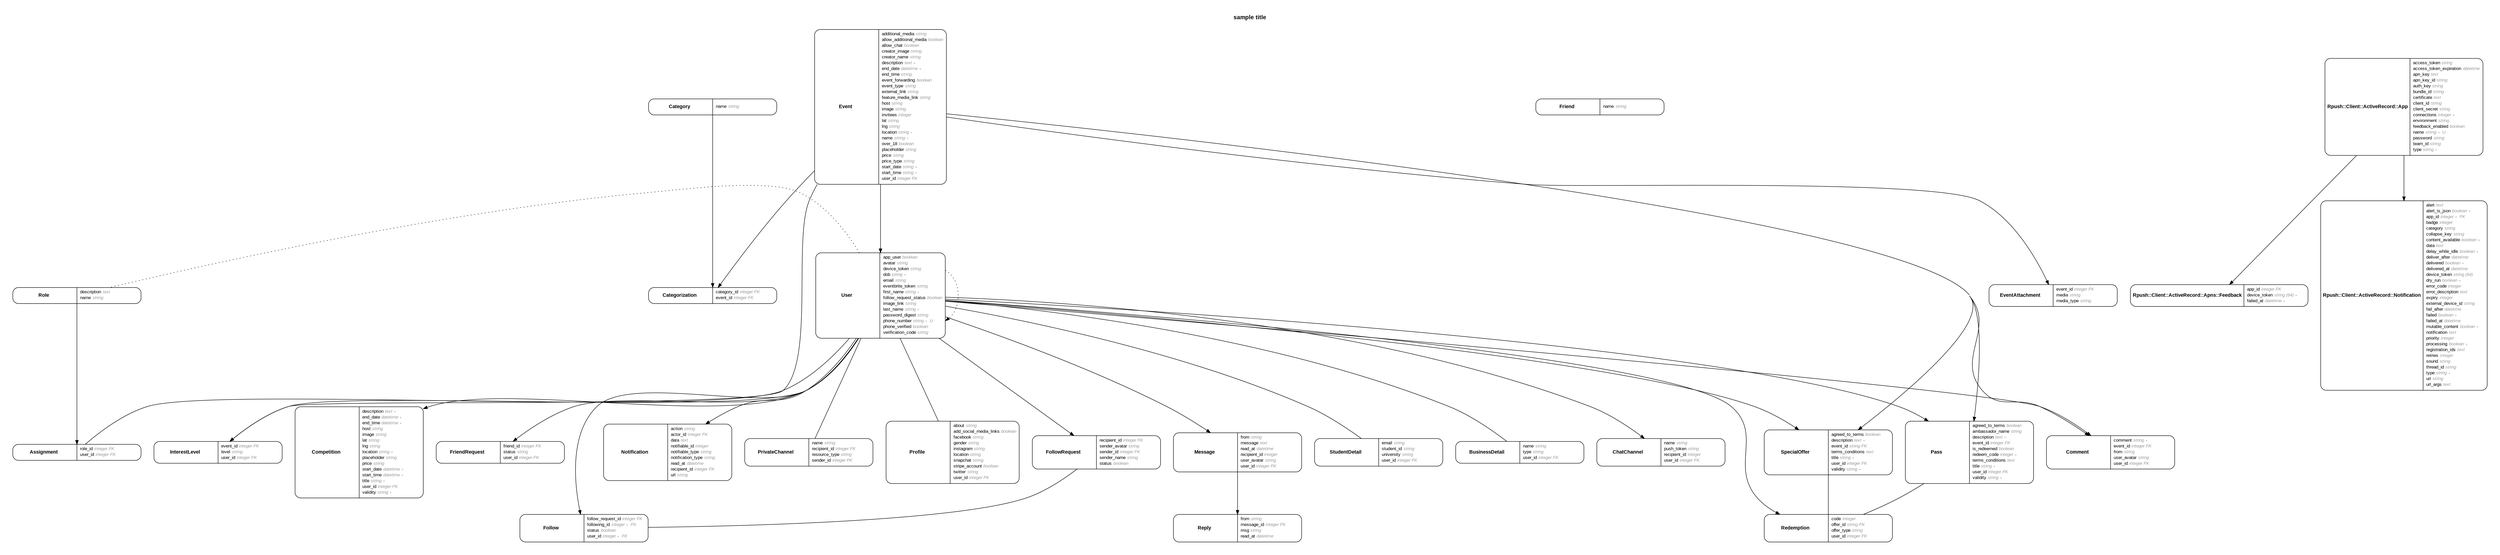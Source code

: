 digraph MygoAdmin {
rankdir = "LR";
ranksep = "0.5";
nodesep = "0.4";
pad = "0.4,0.4";
margin = "0,0";
concentrate = "true";
labelloc = "t";
fontsize = "13";
fontname = "Arial Bold";
splines = "spline";
node[ shape  =  "Mrecord" , fontsize  =  "10" , fontname  =  "Arial" , margin  =  "0.07,0.05" , penwidth  =  "1.0"];
edge[ fontname  =  "Arial" , fontsize  =  "7" , dir  =  "both" , arrowsize  =  "0.9" , penwidth  =  "1.0" , labelangle  =  "32" , labeldistance  =  "1.8"];
rankdir = "TB";
label = "sample title\n\n";
splines = "spline";
m_Assignment [label = <<table border="0" align="center" cellspacing="0.5" cellpadding="0" width="134">
  <tr><td align="center" valign="bottom" width="130"><font face="Arial Bold" point-size="11">Assignment</font></td></tr>
</table>
|
<table border="0" align="left" cellspacing="2" cellpadding="0" width="134">
  <tr><td align="left" width="130" port="role_id">role_id <font face="Arial Italic" color="grey60">integer FK</font></td></tr>
  <tr><td align="left" width="130" port="user_id">user_id <font face="Arial Italic" color="grey60">integer FK</font></td></tr>
</table>
>];
m_BusinessDetail [label = <<table border="0" align="center" cellspacing="0.5" cellpadding="0" width="134">
  <tr><td align="center" valign="bottom" width="130"><font face="Arial Bold" point-size="11">BusinessDetail</font></td></tr>
</table>
|
<table border="0" align="left" cellspacing="2" cellpadding="0" width="134">
  <tr><td align="left" width="130" port="name">name <font face="Arial Italic" color="grey60">string</font></td></tr>
  <tr><td align="left" width="130" port="type">type <font face="Arial Italic" color="grey60">string</font></td></tr>
  <tr><td align="left" width="130" port="user_id">user_id <font face="Arial Italic" color="grey60">integer FK</font></td></tr>
</table>
>];
m_Categorization [label = <<table border="0" align="center" cellspacing="0.5" cellpadding="0" width="134">
  <tr><td align="center" valign="bottom" width="130"><font face="Arial Bold" point-size="11">Categorization</font></td></tr>
</table>
|
<table border="0" align="left" cellspacing="2" cellpadding="0" width="134">
  <tr><td align="left" width="130" port="category_id">category_id <font face="Arial Italic" color="grey60">integer FK</font></td></tr>
  <tr><td align="left" width="130" port="event_id">event_id <font face="Arial Italic" color="grey60">integer FK</font></td></tr>
</table>
>];
m_Category [label = <<table border="0" align="center" cellspacing="0.5" cellpadding="0" width="134">
  <tr><td align="center" valign="bottom" width="130"><font face="Arial Bold" point-size="11">Category</font></td></tr>
</table>
|
<table border="0" align="left" cellspacing="2" cellpadding="0" width="134">
  <tr><td align="left" width="130" port="name">name <font face="Arial Italic" color="grey60">string</font></td></tr>
</table>
>];
m_ChatChannel [label = <<table border="0" align="center" cellspacing="0.5" cellpadding="0" width="134">
  <tr><td align="center" valign="bottom" width="130"><font face="Arial Bold" point-size="11">ChatChannel</font></td></tr>
</table>
|
<table border="0" align="left" cellspacing="2" cellpadding="0" width="134">
  <tr><td align="left" width="130" port="name">name <font face="Arial Italic" color="grey60">string</font></td></tr>
  <tr><td align="left" width="130" port="push_token">push_token <font face="Arial Italic" color="grey60">string</font></td></tr>
  <tr><td align="left" width="130" port="recipient_id">recipient_id <font face="Arial Italic" color="grey60">integer</font></td></tr>
  <tr><td align="left" width="130" port="user_id">user_id <font face="Arial Italic" color="grey60">integer FK</font></td></tr>
</table>
>];
m_Comment [label = <<table border="0" align="center" cellspacing="0.5" cellpadding="0" width="134">
  <tr><td align="center" valign="bottom" width="130"><font face="Arial Bold" point-size="11">Comment</font></td></tr>
</table>
|
<table border="0" align="left" cellspacing="2" cellpadding="0" width="134">
  <tr><td align="left" width="130" port="comment">comment <font face="Arial Italic" color="grey60">string ∗</font></td></tr>
  <tr><td align="left" width="130" port="event_id">event_id <font face="Arial Italic" color="grey60">integer FK</font></td></tr>
  <tr><td align="left" width="130" port="from">from <font face="Arial Italic" color="grey60">string</font></td></tr>
  <tr><td align="left" width="130" port="user_avatar">user_avatar <font face="Arial Italic" color="grey60">string</font></td></tr>
  <tr><td align="left" width="130" port="user_id">user_id <font face="Arial Italic" color="grey60">integer FK</font></td></tr>
</table>
>];
m_Competition [label = <<table border="0" align="center" cellspacing="0.5" cellpadding="0" width="134">
  <tr><td align="center" valign="bottom" width="130"><font face="Arial Bold" point-size="11">Competition</font></td></tr>
</table>
|
<table border="0" align="left" cellspacing="2" cellpadding="0" width="134">
  <tr><td align="left" width="130" port="description">description <font face="Arial Italic" color="grey60">text ∗</font></td></tr>
  <tr><td align="left" width="130" port="end_date">end_date <font face="Arial Italic" color="grey60">datetime ∗</font></td></tr>
  <tr><td align="left" width="130" port="end_time">end_time <font face="Arial Italic" color="grey60">datetime ∗</font></td></tr>
  <tr><td align="left" width="130" port="host">host <font face="Arial Italic" color="grey60">string</font></td></tr>
  <tr><td align="left" width="130" port="image">image <font face="Arial Italic" color="grey60">string</font></td></tr>
  <tr><td align="left" width="130" port="lat">lat <font face="Arial Italic" color="grey60">string</font></td></tr>
  <tr><td align="left" width="130" port="lng">lng <font face="Arial Italic" color="grey60">string</font></td></tr>
  <tr><td align="left" width="130" port="location">location <font face="Arial Italic" color="grey60">string ∗</font></td></tr>
  <tr><td align="left" width="130" port="placeholder">placeholder <font face="Arial Italic" color="grey60">string</font></td></tr>
  <tr><td align="left" width="130" port="price">price <font face="Arial Italic" color="grey60">string</font></td></tr>
  <tr><td align="left" width="130" port="start_date">start_date <font face="Arial Italic" color="grey60">datetime ∗</font></td></tr>
  <tr><td align="left" width="130" port="start_time">start_time <font face="Arial Italic" color="grey60">datetime ∗</font></td></tr>
  <tr><td align="left" width="130" port="title">title <font face="Arial Italic" color="grey60">string ∗</font></td></tr>
  <tr><td align="left" width="130" port="user_id">user_id <font face="Arial Italic" color="grey60">integer FK</font></td></tr>
  <tr><td align="left" width="130" port="validity">validity <font face="Arial Italic" color="grey60">string ∗</font></td></tr>
</table>
>];
m_Event [label = <<table border="0" align="center" cellspacing="0.5" cellpadding="0" width="134">
  <tr><td align="center" valign="bottom" width="130"><font face="Arial Bold" point-size="11">Event</font></td></tr>
</table>
|
<table border="0" align="left" cellspacing="2" cellpadding="0" width="134">
  <tr><td align="left" width="130" port="additional_media">additional_media <font face="Arial Italic" color="grey60">string</font></td></tr>
  <tr><td align="left" width="130" port="allow_additional_media">allow_additional_media <font face="Arial Italic" color="grey60">boolean</font></td></tr>
  <tr><td align="left" width="130" port="allow_chat">allow_chat <font face="Arial Italic" color="grey60">boolean</font></td></tr>
  <tr><td align="left" width="130" port="creator_image">creator_image <font face="Arial Italic" color="grey60">string</font></td></tr>
  <tr><td align="left" width="130" port="creator_name">creator_name <font face="Arial Italic" color="grey60">string</font></td></tr>
  <tr><td align="left" width="130" port="description">description <font face="Arial Italic" color="grey60">text ∗</font></td></tr>
  <tr><td align="left" width="130" port="end_date">end_date <font face="Arial Italic" color="grey60">datetime ∗</font></td></tr>
  <tr><td align="left" width="130" port="end_time">end_time <font face="Arial Italic" color="grey60">string</font></td></tr>
  <tr><td align="left" width="130" port="event_forwarding">event_forwarding <font face="Arial Italic" color="grey60">boolean</font></td></tr>
  <tr><td align="left" width="130" port="event_type">event_type <font face="Arial Italic" color="grey60">string</font></td></tr>
  <tr><td align="left" width="130" port="external_link">external_link <font face="Arial Italic" color="grey60">string</font></td></tr>
  <tr><td align="left" width="130" port="feature_media_link">feature_media_link <font face="Arial Italic" color="grey60">string</font></td></tr>
  <tr><td align="left" width="130" port="host">host <font face="Arial Italic" color="grey60">string</font></td></tr>
  <tr><td align="left" width="130" port="image">image <font face="Arial Italic" color="grey60">string</font></td></tr>
  <tr><td align="left" width="130" port="invitees">invitees <font face="Arial Italic" color="grey60">integer</font></td></tr>
  <tr><td align="left" width="130" port="lat">lat <font face="Arial Italic" color="grey60">string</font></td></tr>
  <tr><td align="left" width="130" port="lng">lng <font face="Arial Italic" color="grey60">string</font></td></tr>
  <tr><td align="left" width="130" port="location">location <font face="Arial Italic" color="grey60">string ∗</font></td></tr>
  <tr><td align="left" width="130" port="name">name <font face="Arial Italic" color="grey60">string ∗</font></td></tr>
  <tr><td align="left" width="130" port="over_18">over_18 <font face="Arial Italic" color="grey60">boolean</font></td></tr>
  <tr><td align="left" width="130" port="placeholder">placeholder <font face="Arial Italic" color="grey60">string</font></td></tr>
  <tr><td align="left" width="130" port="price">price <font face="Arial Italic" color="grey60">string</font></td></tr>
  <tr><td align="left" width="130" port="price_type">price_type <font face="Arial Italic" color="grey60">string</font></td></tr>
  <tr><td align="left" width="130" port="start_date">start_date <font face="Arial Italic" color="grey60">string ∗</font></td></tr>
  <tr><td align="left" width="130" port="start_time">start_time <font face="Arial Italic" color="grey60">string ∗</font></td></tr>
  <tr><td align="left" width="130" port="user_id">user_id <font face="Arial Italic" color="grey60">integer FK</font></td></tr>
</table>
>];
m_EventAttachment [label = <<table border="0" align="center" cellspacing="0.5" cellpadding="0" width="134">
  <tr><td align="center" valign="bottom" width="130"><font face="Arial Bold" point-size="11">EventAttachment</font></td></tr>
</table>
|
<table border="0" align="left" cellspacing="2" cellpadding="0" width="134">
  <tr><td align="left" width="130" port="event_id">event_id <font face="Arial Italic" color="grey60">integer FK</font></td></tr>
  <tr><td align="left" width="130" port="media">media <font face="Arial Italic" color="grey60">string</font></td></tr>
  <tr><td align="left" width="130" port="media_type">media_type <font face="Arial Italic" color="grey60">string</font></td></tr>
</table>
>];
m_Follow [label = <<table border="0" align="center" cellspacing="0.5" cellpadding="0" width="134">
  <tr><td align="center" valign="bottom" width="130"><font face="Arial Bold" point-size="11">Follow</font></td></tr>
</table>
|
<table border="0" align="left" cellspacing="2" cellpadding="0" width="134">
  <tr><td align="left" width="130" port="follow_request_id">follow_request_id <font face="Arial Italic" color="grey60">integer FK</font></td></tr>
  <tr><td align="left" width="130" port="following_id">following_id <font face="Arial Italic" color="grey60">integer ∗ FK</font></td></tr>
  <tr><td align="left" width="130" port="status">status <font face="Arial Italic" color="grey60">boolean</font></td></tr>
  <tr><td align="left" width="130" port="user_id">user_id <font face="Arial Italic" color="grey60">integer ∗ FK</font></td></tr>
</table>
>];
m_FollowRequest [label = <<table border="0" align="center" cellspacing="0.5" cellpadding="0" width="134">
  <tr><td align="center" valign="bottom" width="130"><font face="Arial Bold" point-size="11">FollowRequest</font></td></tr>
</table>
|
<table border="0" align="left" cellspacing="2" cellpadding="0" width="134">
  <tr><td align="left" width="130" port="recipient_id">recipient_id <font face="Arial Italic" color="grey60">integer FK</font></td></tr>
  <tr><td align="left" width="130" port="sender_avatar">sender_avatar <font face="Arial Italic" color="grey60">string</font></td></tr>
  <tr><td align="left" width="130" port="sender_id">sender_id <font face="Arial Italic" color="grey60">integer FK</font></td></tr>
  <tr><td align="left" width="130" port="sender_name">sender_name <font face="Arial Italic" color="grey60">string</font></td></tr>
  <tr><td align="left" width="130" port="status">status <font face="Arial Italic" color="grey60">boolean</font></td></tr>
</table>
>];
m_Friend [label = <<table border="0" align="center" cellspacing="0.5" cellpadding="0" width="134">
  <tr><td align="center" valign="bottom" width="130"><font face="Arial Bold" point-size="11">Friend</font></td></tr>
</table>
|
<table border="0" align="left" cellspacing="2" cellpadding="0" width="134">
  <tr><td align="left" width="130" port="name">name <font face="Arial Italic" color="grey60">string</font></td></tr>
</table>
>];
m_FriendRequest [label = <<table border="0" align="center" cellspacing="0.5" cellpadding="0" width="134">
  <tr><td align="center" valign="bottom" width="130"><font face="Arial Bold" point-size="11">FriendRequest</font></td></tr>
</table>
|
<table border="0" align="left" cellspacing="2" cellpadding="0" width="134">
  <tr><td align="left" width="130" port="friend_id">friend_id <font face="Arial Italic" color="grey60">integer FK</font></td></tr>
  <tr><td align="left" width="130" port="status">status <font face="Arial Italic" color="grey60">string</font></td></tr>
  <tr><td align="left" width="130" port="user_id">user_id <font face="Arial Italic" color="grey60">integer FK</font></td></tr>
</table>
>];
m_InterestLevel [label = <<table border="0" align="center" cellspacing="0.5" cellpadding="0" width="134">
  <tr><td align="center" valign="bottom" width="130"><font face="Arial Bold" point-size="11">InterestLevel</font></td></tr>
</table>
|
<table border="0" align="left" cellspacing="2" cellpadding="0" width="134">
  <tr><td align="left" width="130" port="event_id">event_id <font face="Arial Italic" color="grey60">integer FK</font></td></tr>
  <tr><td align="left" width="130" port="level">level <font face="Arial Italic" color="grey60">string</font></td></tr>
  <tr><td align="left" width="130" port="user_id">user_id <font face="Arial Italic" color="grey60">integer FK</font></td></tr>
</table>
>];
m_Message [label = <<table border="0" align="center" cellspacing="0.5" cellpadding="0" width="134">
  <tr><td align="center" valign="bottom" width="130"><font face="Arial Bold" point-size="11">Message</font></td></tr>
</table>
|
<table border="0" align="left" cellspacing="2" cellpadding="0" width="134">
  <tr><td align="left" width="130" port="from">from <font face="Arial Italic" color="grey60">string</font></td></tr>
  <tr><td align="left" width="130" port="message">message <font face="Arial Italic" color="grey60">text</font></td></tr>
  <tr><td align="left" width="130" port="read_at">read_at <font face="Arial Italic" color="grey60">datetime</font></td></tr>
  <tr><td align="left" width="130" port="recipient_id">recipient_id <font face="Arial Italic" color="grey60">integer</font></td></tr>
  <tr><td align="left" width="130" port="user_avatar">user_avatar <font face="Arial Italic" color="grey60">string</font></td></tr>
  <tr><td align="left" width="130" port="user_id">user_id <font face="Arial Italic" color="grey60">integer FK</font></td></tr>
</table>
>];
m_Notification [label = <<table border="0" align="center" cellspacing="0.5" cellpadding="0" width="134">
  <tr><td align="center" valign="bottom" width="130"><font face="Arial Bold" point-size="11">Notification</font></td></tr>
</table>
|
<table border="0" align="left" cellspacing="2" cellpadding="0" width="134">
  <tr><td align="left" width="130" port="action">action <font face="Arial Italic" color="grey60">string</font></td></tr>
  <tr><td align="left" width="130" port="actor_id">actor_id <font face="Arial Italic" color="grey60">integer FK</font></td></tr>
  <tr><td align="left" width="130" port="data">data <font face="Arial Italic" color="grey60">text</font></td></tr>
  <tr><td align="left" width="130" port="notifiable_id">notifiable_id <font face="Arial Italic" color="grey60">integer</font></td></tr>
  <tr><td align="left" width="130" port="notifiable_type">notifiable_type <font face="Arial Italic" color="grey60">string</font></td></tr>
  <tr><td align="left" width="130" port="notification_type">notification_type <font face="Arial Italic" color="grey60">string</font></td></tr>
  <tr><td align="left" width="130" port="read_at">read_at <font face="Arial Italic" color="grey60">datetime</font></td></tr>
  <tr><td align="left" width="130" port="recipient_id">recipient_id <font face="Arial Italic" color="grey60">integer FK</font></td></tr>
  <tr><td align="left" width="130" port="url">url <font face="Arial Italic" color="grey60">string</font></td></tr>
</table>
>];
m_Pass [label = <<table border="0" align="center" cellspacing="0.5" cellpadding="0" width="134">
  <tr><td align="center" valign="bottom" width="130"><font face="Arial Bold" point-size="11">Pass</font></td></tr>
</table>
|
<table border="0" align="left" cellspacing="2" cellpadding="0" width="134">
  <tr><td align="left" width="130" port="agreed_to_terms">agreed_to_terms <font face="Arial Italic" color="grey60">boolean</font></td></tr>
  <tr><td align="left" width="130" port="ambassador_name">ambassador_name <font face="Arial Italic" color="grey60">string</font></td></tr>
  <tr><td align="left" width="130" port="description">description <font face="Arial Italic" color="grey60">text ∗</font></td></tr>
  <tr><td align="left" width="130" port="event_id">event_id <font face="Arial Italic" color="grey60">integer FK</font></td></tr>
  <tr><td align="left" width="130" port="is_redeemed">is_redeemed <font face="Arial Italic" color="grey60">boolean</font></td></tr>
  <tr><td align="left" width="130" port="redeem_code">redeem_code <font face="Arial Italic" color="grey60">integer ∗</font></td></tr>
  <tr><td align="left" width="130" port="terms_conditions">terms_conditions <font face="Arial Italic" color="grey60">text</font></td></tr>
  <tr><td align="left" width="130" port="title">title <font face="Arial Italic" color="grey60">string ∗</font></td></tr>
  <tr><td align="left" width="130" port="user_id">user_id <font face="Arial Italic" color="grey60">integer FK</font></td></tr>
  <tr><td align="left" width="130" port="validity">validity <font face="Arial Italic" color="grey60">string ∗</font></td></tr>
</table>
>];
m_PrivateChannel [label = <<table border="0" align="center" cellspacing="0.5" cellpadding="0" width="134">
  <tr><td align="center" valign="bottom" width="130"><font face="Arial Bold" point-size="11">PrivateChannel</font></td></tr>
</table>
|
<table border="0" align="left" cellspacing="2" cellpadding="0" width="134">
  <tr><td align="left" width="130" port="name">name <font face="Arial Italic" color="grey60">string</font></td></tr>
  <tr><td align="left" width="130" port="recipient_id">recipient_id <font face="Arial Italic" color="grey60">integer FK</font></td></tr>
  <tr><td align="left" width="130" port="resource_type">resource_type <font face="Arial Italic" color="grey60">string</font></td></tr>
  <tr><td align="left" width="130" port="sender_id">sender_id <font face="Arial Italic" color="grey60">integer FK</font></td></tr>
</table>
>];
m_Profile [label = <<table border="0" align="center" cellspacing="0.5" cellpadding="0" width="134">
  <tr><td align="center" valign="bottom" width="130"><font face="Arial Bold" point-size="11">Profile</font></td></tr>
</table>
|
<table border="0" align="left" cellspacing="2" cellpadding="0" width="134">
  <tr><td align="left" width="130" port="about">about <font face="Arial Italic" color="grey60">string</font></td></tr>
  <tr><td align="left" width="130" port="add_social_media_links">add_social_media_links <font face="Arial Italic" color="grey60">boolean</font></td></tr>
  <tr><td align="left" width="130" port="facebook">facebook <font face="Arial Italic" color="grey60">string</font></td></tr>
  <tr><td align="left" width="130" port="gender">gender <font face="Arial Italic" color="grey60">string</font></td></tr>
  <tr><td align="left" width="130" port="instagram">instagram <font face="Arial Italic" color="grey60">string</font></td></tr>
  <tr><td align="left" width="130" port="location">location <font face="Arial Italic" color="grey60">string</font></td></tr>
  <tr><td align="left" width="130" port="snapchat">snapchat <font face="Arial Italic" color="grey60">string</font></td></tr>
  <tr><td align="left" width="130" port="stripe_account">stripe_account <font face="Arial Italic" color="grey60">boolean</font></td></tr>
  <tr><td align="left" width="130" port="twitter">twitter <font face="Arial Italic" color="grey60">string</font></td></tr>
  <tr><td align="left" width="130" port="user_id">user_id <font face="Arial Italic" color="grey60">integer FK</font></td></tr>
</table>
>];
m_Redemption [label = <<table border="0" align="center" cellspacing="0.5" cellpadding="0" width="134">
  <tr><td align="center" valign="bottom" width="130"><font face="Arial Bold" point-size="11">Redemption</font></td></tr>
</table>
|
<table border="0" align="left" cellspacing="2" cellpadding="0" width="134">
  <tr><td align="left" width="130" port="code">code <font face="Arial Italic" color="grey60">integer</font></td></tr>
  <tr><td align="left" width="130" port="offer_id">offer_id <font face="Arial Italic" color="grey60">string FK</font></td></tr>
  <tr><td align="left" width="130" port="offer_type">offer_type <font face="Arial Italic" color="grey60">string</font></td></tr>
  <tr><td align="left" width="130" port="user_id">user_id <font face="Arial Italic" color="grey60">integer FK</font></td></tr>
</table>
>];
m_Reply [label = <<table border="0" align="center" cellspacing="0.5" cellpadding="0" width="134">
  <tr><td align="center" valign="bottom" width="130"><font face="Arial Bold" point-size="11">Reply</font></td></tr>
</table>
|
<table border="0" align="left" cellspacing="2" cellpadding="0" width="134">
  <tr><td align="left" width="130" port="from">from <font face="Arial Italic" color="grey60">string</font></td></tr>
  <tr><td align="left" width="130" port="message_id">message_id <font face="Arial Italic" color="grey60">integer FK</font></td></tr>
  <tr><td align="left" width="130" port="msg">msg <font face="Arial Italic" color="grey60">string</font></td></tr>
  <tr><td align="left" width="130" port="read_at">read_at <font face="Arial Italic" color="grey60">datetime</font></td></tr>
</table>
>];
m_Role [label = <<table border="0" align="center" cellspacing="0.5" cellpadding="0" width="134">
  <tr><td align="center" valign="bottom" width="130"><font face="Arial Bold" point-size="11">Role</font></td></tr>
</table>
|
<table border="0" align="left" cellspacing="2" cellpadding="0" width="134">
  <tr><td align="left" width="130" port="description">description <font face="Arial Italic" color="grey60">text</font></td></tr>
  <tr><td align="left" width="130" port="name">name <font face="Arial Italic" color="grey60">string</font></td></tr>
</table>
>];
"m_Rpush::Client::ActiveRecord::Apns::Feedback" [label = <<table border="0" align="center" cellspacing="0.5" cellpadding="0" width="134">
  <tr><td align="center" valign="bottom" width="130"><font face="Arial Bold" point-size="11">Rpush::Client::ActiveRecord::Apns::Feedback</font></td></tr>
</table>
|
<table border="0" align="left" cellspacing="2" cellpadding="0" width="134">
  <tr><td align="left" width="130" port="app_id">app_id <font face="Arial Italic" color="grey60">integer FK</font></td></tr>
  <tr><td align="left" width="130" port="device_token">device_token <font face="Arial Italic" color="grey60">string (64) ∗</font></td></tr>
  <tr><td align="left" width="130" port="failed_at">failed_at <font face="Arial Italic" color="grey60">datetime ∗</font></td></tr>
</table>
>];
"m_Rpush::Client::ActiveRecord::App" [label = <<table border="0" align="center" cellspacing="0.5" cellpadding="0" width="134">
  <tr><td align="center" valign="bottom" width="130"><font face="Arial Bold" point-size="11">Rpush::Client::ActiveRecord::App</font></td></tr>
</table>
|
<table border="0" align="left" cellspacing="2" cellpadding="0" width="134">
  <tr><td align="left" width="130" port="access_token">access_token <font face="Arial Italic" color="grey60">string</font></td></tr>
  <tr><td align="left" width="130" port="access_token_expiration">access_token_expiration <font face="Arial Italic" color="grey60">datetime</font></td></tr>
  <tr><td align="left" width="130" port="apn_key">apn_key <font face="Arial Italic" color="grey60">text</font></td></tr>
  <tr><td align="left" width="130" port="apn_key_id">apn_key_id <font face="Arial Italic" color="grey60">string</font></td></tr>
  <tr><td align="left" width="130" port="auth_key">auth_key <font face="Arial Italic" color="grey60">string</font></td></tr>
  <tr><td align="left" width="130" port="bundle_id">bundle_id <font face="Arial Italic" color="grey60">string</font></td></tr>
  <tr><td align="left" width="130" port="certificate">certificate <font face="Arial Italic" color="grey60">text</font></td></tr>
  <tr><td align="left" width="130" port="client_id">client_id <font face="Arial Italic" color="grey60">string</font></td></tr>
  <tr><td align="left" width="130" port="client_secret">client_secret <font face="Arial Italic" color="grey60">string</font></td></tr>
  <tr><td align="left" width="130" port="connections">connections <font face="Arial Italic" color="grey60">integer ∗</font></td></tr>
  <tr><td align="left" width="130" port="environment">environment <font face="Arial Italic" color="grey60">string</font></td></tr>
  <tr><td align="left" width="130" port="feedback_enabled">feedback_enabled <font face="Arial Italic" color="grey60">boolean</font></td></tr>
  <tr><td align="left" width="130" port="name">name <font face="Arial Italic" color="grey60">string ∗ U</font></td></tr>
  <tr><td align="left" width="130" port="password">password <font face="Arial Italic" color="grey60">string</font></td></tr>
  <tr><td align="left" width="130" port="team_id">team_id <font face="Arial Italic" color="grey60">string</font></td></tr>
  <tr><td align="left" width="130" port="type">type <font face="Arial Italic" color="grey60">string ∗</font></td></tr>
</table>
>];
"m_Rpush::Client::ActiveRecord::Notification" [label = <<table border="0" align="center" cellspacing="0.5" cellpadding="0" width="134">
  <tr><td align="center" valign="bottom" width="130"><font face="Arial Bold" point-size="11">Rpush::Client::ActiveRecord::Notification</font></td></tr>
</table>
|
<table border="0" align="left" cellspacing="2" cellpadding="0" width="134">
  <tr><td align="left" width="130" port="alert">alert <font face="Arial Italic" color="grey60">text</font></td></tr>
  <tr><td align="left" width="130" port="alert_is_json">alert_is_json <font face="Arial Italic" color="grey60">boolean ∗</font></td></tr>
  <tr><td align="left" width="130" port="app_id">app_id <font face="Arial Italic" color="grey60">integer ∗ FK</font></td></tr>
  <tr><td align="left" width="130" port="badge">badge <font face="Arial Italic" color="grey60">integer</font></td></tr>
  <tr><td align="left" width="130" port="category">category <font face="Arial Italic" color="grey60">string</font></td></tr>
  <tr><td align="left" width="130" port="collapse_key">collapse_key <font face="Arial Italic" color="grey60">string</font></td></tr>
  <tr><td align="left" width="130" port="content_available">content_available <font face="Arial Italic" color="grey60">boolean ∗</font></td></tr>
  <tr><td align="left" width="130" port="data">data <font face="Arial Italic" color="grey60">text</font></td></tr>
  <tr><td align="left" width="130" port="delay_while_idle">delay_while_idle <font face="Arial Italic" color="grey60">boolean ∗</font></td></tr>
  <tr><td align="left" width="130" port="deliver_after">deliver_after <font face="Arial Italic" color="grey60">datetime</font></td></tr>
  <tr><td align="left" width="130" port="delivered">delivered <font face="Arial Italic" color="grey60">boolean ∗</font></td></tr>
  <tr><td align="left" width="130" port="delivered_at">delivered_at <font face="Arial Italic" color="grey60">datetime</font></td></tr>
  <tr><td align="left" width="130" port="device_token">device_token <font face="Arial Italic" color="grey60">string (64)</font></td></tr>
  <tr><td align="left" width="130" port="dry_run">dry_run <font face="Arial Italic" color="grey60">boolean ∗</font></td></tr>
  <tr><td align="left" width="130" port="error_code">error_code <font face="Arial Italic" color="grey60">integer</font></td></tr>
  <tr><td align="left" width="130" port="error_description">error_description <font face="Arial Italic" color="grey60">text</font></td></tr>
  <tr><td align="left" width="130" port="expiry">expiry <font face="Arial Italic" color="grey60">integer</font></td></tr>
  <tr><td align="left" width="130" port="external_device_id">external_device_id <font face="Arial Italic" color="grey60">string</font></td></tr>
  <tr><td align="left" width="130" port="fail_after">fail_after <font face="Arial Italic" color="grey60">datetime</font></td></tr>
  <tr><td align="left" width="130" port="failed">failed <font face="Arial Italic" color="grey60">boolean ∗</font></td></tr>
  <tr><td align="left" width="130" port="failed_at">failed_at <font face="Arial Italic" color="grey60">datetime</font></td></tr>
  <tr><td align="left" width="130" port="mutable_content">mutable_content <font face="Arial Italic" color="grey60">boolean ∗</font></td></tr>
  <tr><td align="left" width="130" port="notification">notification <font face="Arial Italic" color="grey60">text</font></td></tr>
  <tr><td align="left" width="130" port="priority">priority <font face="Arial Italic" color="grey60">integer</font></td></tr>
  <tr><td align="left" width="130" port="processing">processing <font face="Arial Italic" color="grey60">boolean ∗</font></td></tr>
  <tr><td align="left" width="130" port="registration_ids">registration_ids <font face="Arial Italic" color="grey60">text</font></td></tr>
  <tr><td align="left" width="130" port="retries">retries <font face="Arial Italic" color="grey60">integer</font></td></tr>
  <tr><td align="left" width="130" port="sound">sound <font face="Arial Italic" color="grey60">string</font></td></tr>
  <tr><td align="left" width="130" port="thread_id">thread_id <font face="Arial Italic" color="grey60">string</font></td></tr>
  <tr><td align="left" width="130" port="type">type <font face="Arial Italic" color="grey60">string ∗</font></td></tr>
  <tr><td align="left" width="130" port="uri">uri <font face="Arial Italic" color="grey60">string</font></td></tr>
  <tr><td align="left" width="130" port="url_args">url_args <font face="Arial Italic" color="grey60">text</font></td></tr>
</table>
>];
m_SpecialOffer [label = <<table border="0" align="center" cellspacing="0.5" cellpadding="0" width="134">
  <tr><td align="center" valign="bottom" width="130"><font face="Arial Bold" point-size="11">SpecialOffer</font></td></tr>
</table>
|
<table border="0" align="left" cellspacing="2" cellpadding="0" width="134">
  <tr><td align="left" width="130" port="agreed_to_terms">agreed_to_terms <font face="Arial Italic" color="grey60">boolean</font></td></tr>
  <tr><td align="left" width="130" port="description">description <font face="Arial Italic" color="grey60">text ∗</font></td></tr>
  <tr><td align="left" width="130" port="event_id">event_id <font face="Arial Italic" color="grey60">string FK</font></td></tr>
  <tr><td align="left" width="130" port="terms_conditions">terms_conditions <font face="Arial Italic" color="grey60">text</font></td></tr>
  <tr><td align="left" width="130" port="title">title <font face="Arial Italic" color="grey60">string ∗</font></td></tr>
  <tr><td align="left" width="130" port="user_id">user_id <font face="Arial Italic" color="grey60">integer FK</font></td></tr>
  <tr><td align="left" width="130" port="validity">validity <font face="Arial Italic" color="grey60">string ∗</font></td></tr>
</table>
>];
m_StudentDetail [label = <<table border="0" align="center" cellspacing="0.5" cellpadding="0" width="134">
  <tr><td align="center" valign="bottom" width="130"><font face="Arial Bold" point-size="11">StudentDetail</font></td></tr>
</table>
|
<table border="0" align="left" cellspacing="2" cellpadding="0" width="134">
  <tr><td align="left" width="130" port="email">email <font face="Arial Italic" color="grey60">string</font></td></tr>
  <tr><td align="left" width="130" port="student_id">student_id <font face="Arial Italic" color="grey60">string</font></td></tr>
  <tr><td align="left" width="130" port="university">university <font face="Arial Italic" color="grey60">string</font></td></tr>
  <tr><td align="left" width="130" port="user_id">user_id <font face="Arial Italic" color="grey60">integer FK</font></td></tr>
</table>
>];
m_User [label = <<table border="0" align="center" cellspacing="0.5" cellpadding="0" width="134">
  <tr><td align="center" valign="bottom" width="130"><font face="Arial Bold" point-size="11">User</font></td></tr>
</table>
|
<table border="0" align="left" cellspacing="2" cellpadding="0" width="134">
  <tr><td align="left" width="130" port="app_user">app_user <font face="Arial Italic" color="grey60">boolean</font></td></tr>
  <tr><td align="left" width="130" port="avatar">avatar <font face="Arial Italic" color="grey60">string</font></td></tr>
  <tr><td align="left" width="130" port="device_token">device_token <font face="Arial Italic" color="grey60">string</font></td></tr>
  <tr><td align="left" width="130" port="dob">dob <font face="Arial Italic" color="grey60">string ∗</font></td></tr>
  <tr><td align="left" width="130" port="email">email <font face="Arial Italic" color="grey60">string</font></td></tr>
  <tr><td align="left" width="130" port="eventbrite_token">eventbrite_token <font face="Arial Italic" color="grey60">string</font></td></tr>
  <tr><td align="left" width="130" port="first_name">first_name <font face="Arial Italic" color="grey60">string ∗</font></td></tr>
  <tr><td align="left" width="130" port="follow_request_status">follow_request_status <font face="Arial Italic" color="grey60">boolean</font></td></tr>
  <tr><td align="left" width="130" port="image_link">image_link <font face="Arial Italic" color="grey60">string</font></td></tr>
  <tr><td align="left" width="130" port="last_name">last_name <font face="Arial Italic" color="grey60">string ∗</font></td></tr>
  <tr><td align="left" width="130" port="password_digest">password_digest <font face="Arial Italic" color="grey60">string</font></td></tr>
  <tr><td align="left" width="130" port="phone_number">phone_number <font face="Arial Italic" color="grey60">string ∗ U</font></td></tr>
  <tr><td align="left" width="130" port="phone_verified">phone_verified <font face="Arial Italic" color="grey60">boolean</font></td></tr>
  <tr><td align="left" width="130" port="verification_code">verification_code <font face="Arial Italic" color="grey60">string</font></td></tr>
</table>
>];
  "m_Rpush::Client::ActiveRecord::App" -> "m_Rpush::Client::ActiveRecord::Notification" [arrowhead = "normal", arrowtail = "none", weight = "20"];
  "m_Rpush::Client::ActiveRecord::App" -> "m_Rpush::Client::ActiveRecord::Apns::Feedback" [arrowhead = "normal", arrowtail = "none", weight = "1"];
  m_User -> m_Assignment [arrowhead = "none", arrowtail = "none", weight = "2"];
  m_Role -> m_Assignment [arrowhead = "normal", arrowtail = "none", weight = "2"];
  m_User -> m_BusinessDetail [arrowhead = "none", arrowtail = "none", weight = "2"];
  m_Event -> m_Categorization [arrowhead = "normal", arrowtail = "none", weight = "2"];
  m_Category -> m_Categorization [arrowhead = "normal", arrowtail = "none", weight = "2"];
  m_Category -> m_Event [style = "dotted", arrowhead = "normal", arrowtail = "none", weight = "2", constraint = "false"];
  m_User -> m_ChatChannel [arrowhead = "normal", arrowtail = "none", weight = "2"];
  m_User -> m_Comment [arrowhead = "normal", arrowtail = "none", weight = "1"];
  m_Event -> m_Comment [arrowhead = "normal", arrowtail = "none", weight = "2"];
  m_User -> m_Competition [arrowhead = "normal", arrowtail = "none", weight = "2"];
  m_Event -> m_User [arrowhead = "normal", arrowtail = "none", weight = "6"];
  m_Event -> m_InterestLevel [arrowhead = "normal", arrowtail = "none", weight = "4"];
  m_Event -> m_EventAttachment [arrowhead = "normal", arrowtail = "none", weight = "2"];
  m_Event -> m_Pass [arrowhead = "normal", arrowtail = "none", weight = "2"];
  m_Event -> m_SpecialOffer [arrowhead = "normal", arrowtail = "none", weight = "2"];
  m_User -> m_Follow [arrowhead = "normal", arrowtail = "none", weight = "4"];
  m_FollowRequest -> m_Follow [arrowhead = "none", arrowtail = "none", weight = "2"];
  m_User -> m_FollowRequest [arrowhead = "normal", arrowtail = "none", weight = "3"];
  m_User -> m_FriendRequest [arrowhead = "normal", arrowtail = "none", weight = "3"];
  m_User -> m_InterestLevel [arrowhead = "normal", arrowtail = "none", weight = "2"];
  m_User -> m_Message [arrowhead = "normal", arrowtail = "none", weight = "2"];
  m_Message -> m_Reply [arrowhead = "normal", arrowtail = "none", weight = "2"];
  m_User -> m_Notification [arrowhead = "normal", arrowtail = "none", weight = "3"];
  m_User -> m_Pass [arrowhead = "normal", arrowtail = "none", weight = "2"];
  m_Pass -> m_Redemption [arrowhead = "none", arrowtail = "none", weight = "1"];
  m_SpecialOffer -> m_Redemption [arrowhead = "none", arrowtail = "none", weight = "1"];
  m_User -> m_PrivateChannel [arrowhead = "none", arrowtail = "none", weight = "3"];
  m_User -> m_Profile [arrowhead = "none", arrowtail = "none", weight = "2"];
  m_User -> m_Redemption [arrowhead = "normal", arrowtail = "none", weight = "1"];
  m_User -> m_SpecialOffer [arrowhead = "normal", arrowtail = "none", weight = "2"];
  m_User -> m_StudentDetail [arrowhead = "none", arrowtail = "none", weight = "2"];
  m_User -> m_Role [style = "dotted", arrowhead = "none", arrowtail = "none", weight = "1", constraint = "false"];
  m_User -> m_User [style = "dotted", arrowhead = "normal", arrowtail = "none", weight = "3", constraint = "false"];
}
